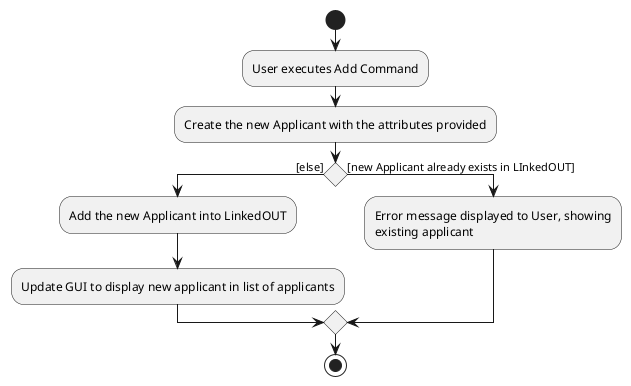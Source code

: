 @startuml
start
:User executes Add Command;

:Create the new Applicant with the attributes provided;

if () then ([else])

    :Add the new Applicant into LinkedOUT;

    :Update GUI to display new applicant in list of applicants;
else ([new Applicant already exists in LInkedOUT])

        :Error message displayed to User, showing
        existing applicant;

endif
stop
@enduml
